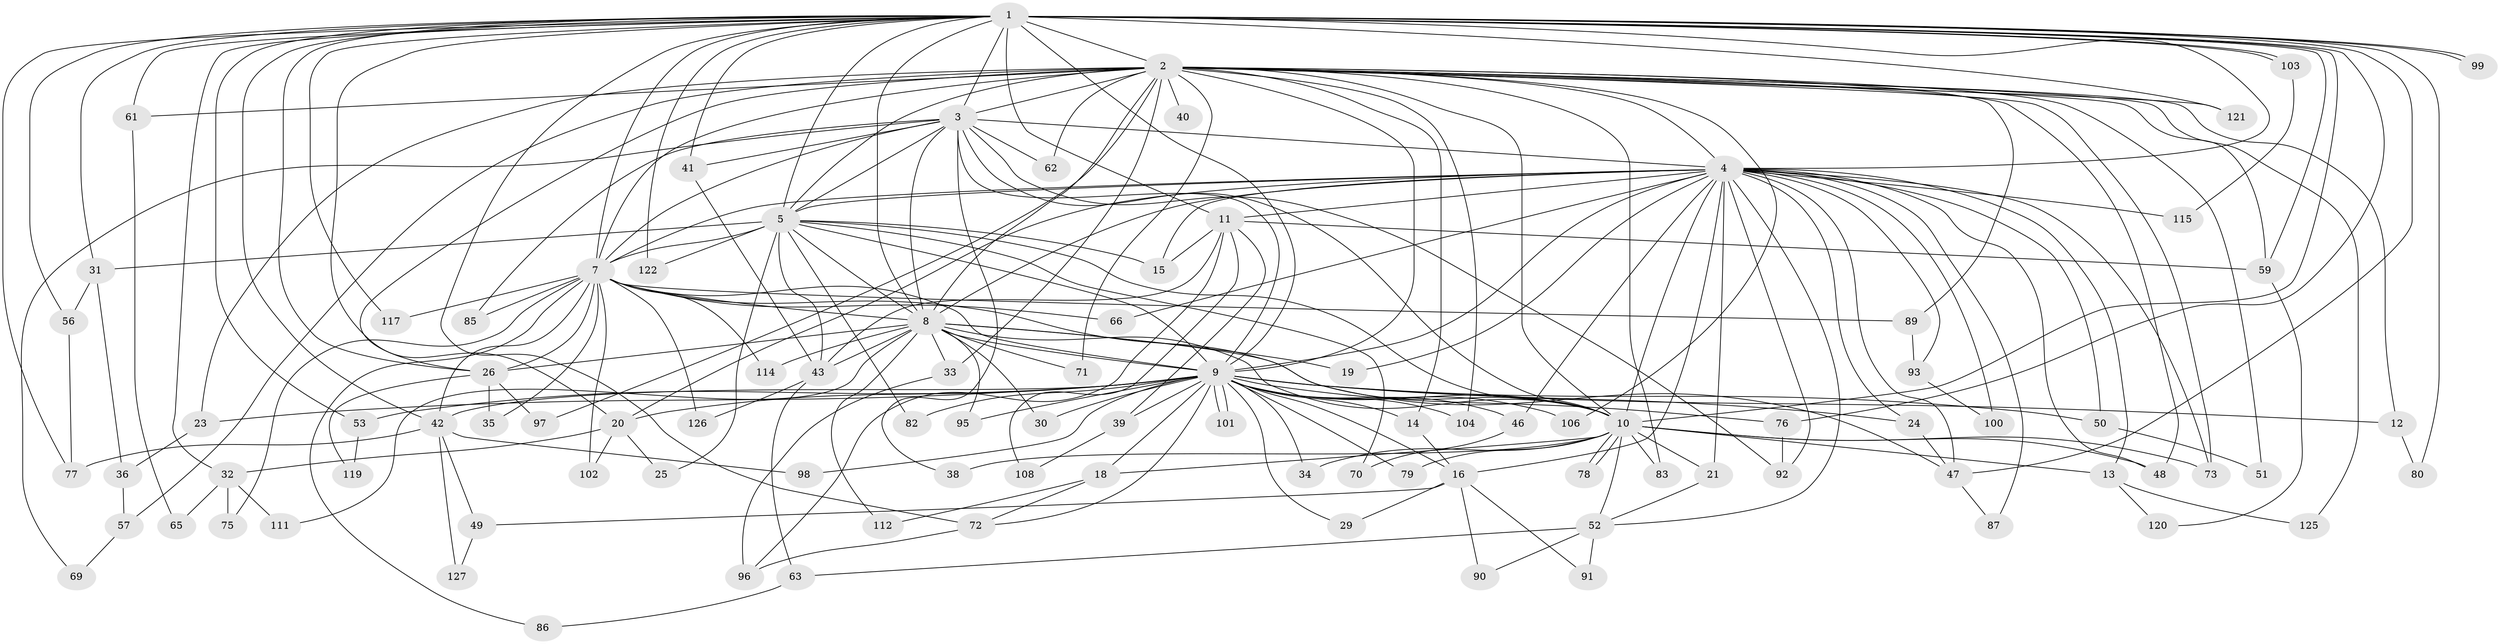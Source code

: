 // Generated by graph-tools (version 1.1) at 2025/23/03/03/25 07:23:41]
// undirected, 98 vertices, 231 edges
graph export_dot {
graph [start="1"]
  node [color=gray90,style=filled];
  1 [super="+58"];
  2 [super="+6"];
  3;
  4 [super="+22"];
  5 [super="+74"];
  7 [super="+37"];
  8 [super="+94"];
  9 [super="+17"];
  10 [super="+116"];
  11 [super="+28"];
  12;
  13;
  14;
  15 [super="+45"];
  16 [super="+84"];
  18;
  19;
  20 [super="+54"];
  21;
  23 [super="+110"];
  24 [super="+124"];
  25;
  26 [super="+27"];
  29;
  30;
  31;
  32;
  33;
  34;
  35;
  36;
  38;
  39;
  40 [super="+44"];
  41;
  42 [super="+60"];
  43 [super="+55"];
  46;
  47 [super="+81"];
  48 [super="+68"];
  49;
  50 [super="+107"];
  51;
  52 [super="+67"];
  53;
  56;
  57 [super="+113"];
  59 [super="+64"];
  61;
  62 [super="+109"];
  63;
  65;
  66;
  69;
  70;
  71;
  72 [super="+118"];
  73;
  75;
  76;
  77 [super="+88"];
  78;
  79;
  80;
  82;
  83;
  85;
  86;
  87;
  89;
  90;
  91;
  92 [super="+105"];
  93;
  95;
  96 [super="+123"];
  97;
  98;
  99;
  100;
  101;
  102;
  103;
  104;
  106;
  108;
  111;
  112;
  114;
  115;
  117;
  119;
  120;
  121;
  122;
  125;
  126;
  127;
  1 -- 2 [weight=3];
  1 -- 3;
  1 -- 4 [weight=2];
  1 -- 5;
  1 -- 7;
  1 -- 8;
  1 -- 9;
  1 -- 10;
  1 -- 11 [weight=2];
  1 -- 26;
  1 -- 31;
  1 -- 32;
  1 -- 41;
  1 -- 42;
  1 -- 53;
  1 -- 56;
  1 -- 61;
  1 -- 76;
  1 -- 77;
  1 -- 80;
  1 -- 99;
  1 -- 99;
  1 -- 103;
  1 -- 103;
  1 -- 117;
  1 -- 121;
  1 -- 122;
  1 -- 72;
  1 -- 20;
  1 -- 47;
  1 -- 59;
  2 -- 3 [weight=2];
  2 -- 4 [weight=2];
  2 -- 5 [weight=2];
  2 -- 7 [weight=2];
  2 -- 8 [weight=3];
  2 -- 9 [weight=2];
  2 -- 10 [weight=2];
  2 -- 12;
  2 -- 14;
  2 -- 23 [weight=2];
  2 -- 33;
  2 -- 40 [weight=3];
  2 -- 51;
  2 -- 61;
  2 -- 73;
  2 -- 83;
  2 -- 97;
  2 -- 104;
  2 -- 106;
  2 -- 125;
  2 -- 71;
  2 -- 89;
  2 -- 57 [weight=2];
  2 -- 121;
  2 -- 59;
  2 -- 62 [weight=2];
  2 -- 26;
  2 -- 48;
  3 -- 4;
  3 -- 5;
  3 -- 7;
  3 -- 8;
  3 -- 9;
  3 -- 10;
  3 -- 38;
  3 -- 41;
  3 -- 62;
  3 -- 69;
  3 -- 85;
  3 -- 92;
  4 -- 5;
  4 -- 7;
  4 -- 8;
  4 -- 9;
  4 -- 10;
  4 -- 11;
  4 -- 13;
  4 -- 15;
  4 -- 19;
  4 -- 20;
  4 -- 21;
  4 -- 24;
  4 -- 46;
  4 -- 47;
  4 -- 48;
  4 -- 50;
  4 -- 52;
  4 -- 66;
  4 -- 73;
  4 -- 87;
  4 -- 93;
  4 -- 100;
  4 -- 115;
  4 -- 16;
  4 -- 92;
  5 -- 7;
  5 -- 8;
  5 -- 9;
  5 -- 10;
  5 -- 15;
  5 -- 25;
  5 -- 31;
  5 -- 70;
  5 -- 82;
  5 -- 122;
  5 -- 43;
  7 -- 8;
  7 -- 9;
  7 -- 10;
  7 -- 35;
  7 -- 42;
  7 -- 85;
  7 -- 86;
  7 -- 102;
  7 -- 114;
  7 -- 126;
  7 -- 66;
  7 -- 117;
  7 -- 89;
  7 -- 26;
  7 -- 75;
  8 -- 9;
  8 -- 10;
  8 -- 19;
  8 -- 26;
  8 -- 30;
  8 -- 33;
  8 -- 47;
  8 -- 71;
  8 -- 95;
  8 -- 111;
  8 -- 112;
  8 -- 114;
  8 -- 43;
  9 -- 10;
  9 -- 12;
  9 -- 14;
  9 -- 16;
  9 -- 18;
  9 -- 24;
  9 -- 29;
  9 -- 30;
  9 -- 34;
  9 -- 50 [weight=2];
  9 -- 53;
  9 -- 76;
  9 -- 79;
  9 -- 82;
  9 -- 95;
  9 -- 98;
  9 -- 101;
  9 -- 101;
  9 -- 42;
  9 -- 39;
  9 -- 72;
  9 -- 104;
  9 -- 106;
  9 -- 46;
  9 -- 20;
  9 -- 23;
  10 -- 13;
  10 -- 18;
  10 -- 21;
  10 -- 34;
  10 -- 38;
  10 -- 48;
  10 -- 78;
  10 -- 78;
  10 -- 79;
  10 -- 83;
  10 -- 73;
  10 -- 52;
  11 -- 43;
  11 -- 96;
  11 -- 39;
  11 -- 59;
  11 -- 108;
  11 -- 15;
  12 -- 80;
  13 -- 120;
  13 -- 125;
  14 -- 16;
  16 -- 29;
  16 -- 49;
  16 -- 90;
  16 -- 91;
  18 -- 72;
  18 -- 112;
  20 -- 25;
  20 -- 32;
  20 -- 102;
  21 -- 52;
  23 -- 36;
  24 -- 47;
  26 -- 97;
  26 -- 35;
  26 -- 119;
  31 -- 36;
  31 -- 56;
  32 -- 65;
  32 -- 75;
  32 -- 111;
  33 -- 96;
  36 -- 57;
  39 -- 108;
  41 -- 43;
  42 -- 49;
  42 -- 98;
  42 -- 127;
  42 -- 77;
  43 -- 63;
  43 -- 126;
  46 -- 70;
  47 -- 87;
  49 -- 127;
  50 -- 51;
  52 -- 63;
  52 -- 90;
  52 -- 91;
  53 -- 119;
  56 -- 77;
  57 -- 69;
  59 -- 120;
  61 -- 65;
  63 -- 86;
  72 -- 96;
  76 -- 92;
  89 -- 93;
  93 -- 100;
  103 -- 115;
}
